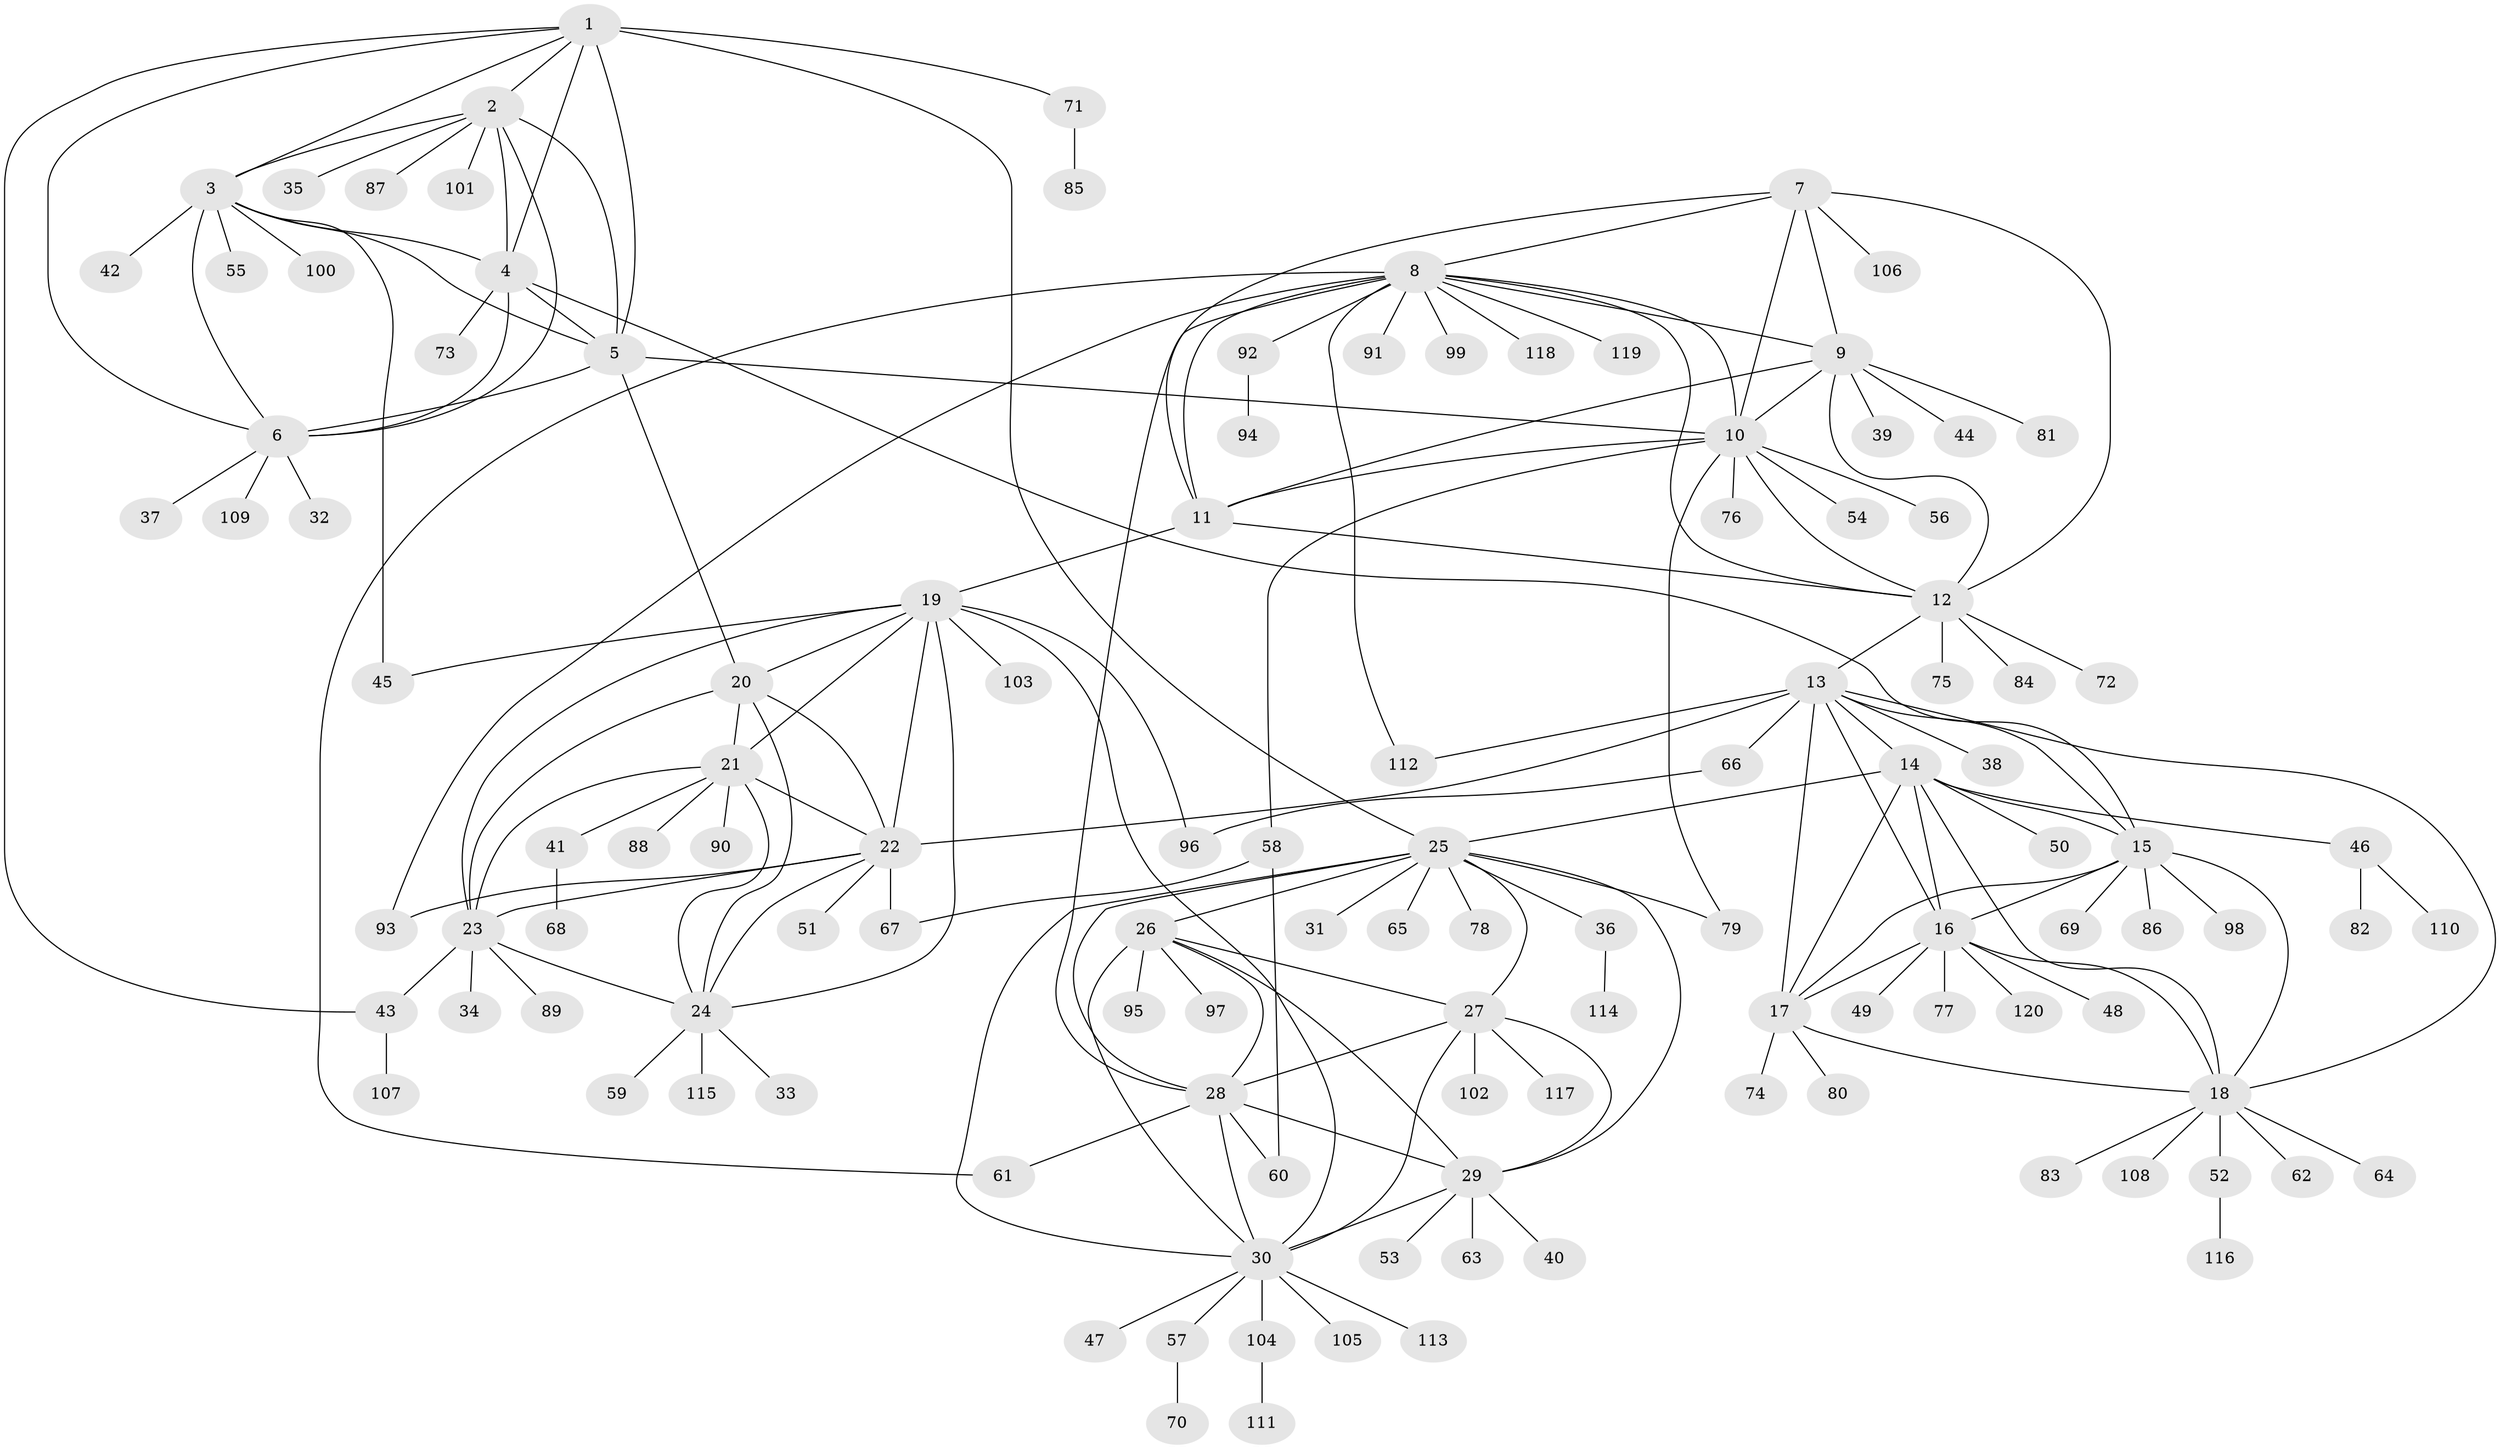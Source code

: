// Generated by graph-tools (version 1.1) at 2025/37/03/09/25 02:37:15]
// undirected, 120 vertices, 184 edges
graph export_dot {
graph [start="1"]
  node [color=gray90,style=filled];
  1;
  2;
  3;
  4;
  5;
  6;
  7;
  8;
  9;
  10;
  11;
  12;
  13;
  14;
  15;
  16;
  17;
  18;
  19;
  20;
  21;
  22;
  23;
  24;
  25;
  26;
  27;
  28;
  29;
  30;
  31;
  32;
  33;
  34;
  35;
  36;
  37;
  38;
  39;
  40;
  41;
  42;
  43;
  44;
  45;
  46;
  47;
  48;
  49;
  50;
  51;
  52;
  53;
  54;
  55;
  56;
  57;
  58;
  59;
  60;
  61;
  62;
  63;
  64;
  65;
  66;
  67;
  68;
  69;
  70;
  71;
  72;
  73;
  74;
  75;
  76;
  77;
  78;
  79;
  80;
  81;
  82;
  83;
  84;
  85;
  86;
  87;
  88;
  89;
  90;
  91;
  92;
  93;
  94;
  95;
  96;
  97;
  98;
  99;
  100;
  101;
  102;
  103;
  104;
  105;
  106;
  107;
  108;
  109;
  110;
  111;
  112;
  113;
  114;
  115;
  116;
  117;
  118;
  119;
  120;
  1 -- 2;
  1 -- 3;
  1 -- 4;
  1 -- 5;
  1 -- 6;
  1 -- 25;
  1 -- 43;
  1 -- 71;
  2 -- 3;
  2 -- 4;
  2 -- 5;
  2 -- 6;
  2 -- 35;
  2 -- 87;
  2 -- 101;
  3 -- 4;
  3 -- 5;
  3 -- 6;
  3 -- 42;
  3 -- 45;
  3 -- 55;
  3 -- 100;
  4 -- 5;
  4 -- 6;
  4 -- 15;
  4 -- 73;
  5 -- 6;
  5 -- 10;
  5 -- 20;
  6 -- 32;
  6 -- 37;
  6 -- 109;
  7 -- 8;
  7 -- 9;
  7 -- 10;
  7 -- 11;
  7 -- 12;
  7 -- 106;
  8 -- 9;
  8 -- 10;
  8 -- 11;
  8 -- 12;
  8 -- 28;
  8 -- 61;
  8 -- 91;
  8 -- 92;
  8 -- 93;
  8 -- 99;
  8 -- 112;
  8 -- 118;
  8 -- 119;
  9 -- 10;
  9 -- 11;
  9 -- 12;
  9 -- 39;
  9 -- 44;
  9 -- 81;
  10 -- 11;
  10 -- 12;
  10 -- 54;
  10 -- 56;
  10 -- 58;
  10 -- 76;
  10 -- 79;
  11 -- 12;
  11 -- 19;
  12 -- 13;
  12 -- 72;
  12 -- 75;
  12 -- 84;
  13 -- 14;
  13 -- 15;
  13 -- 16;
  13 -- 17;
  13 -- 18;
  13 -- 22;
  13 -- 38;
  13 -- 66;
  13 -- 112;
  14 -- 15;
  14 -- 16;
  14 -- 17;
  14 -- 18;
  14 -- 25;
  14 -- 46;
  14 -- 50;
  15 -- 16;
  15 -- 17;
  15 -- 18;
  15 -- 69;
  15 -- 86;
  15 -- 98;
  16 -- 17;
  16 -- 18;
  16 -- 48;
  16 -- 49;
  16 -- 77;
  16 -- 120;
  17 -- 18;
  17 -- 74;
  17 -- 80;
  18 -- 52;
  18 -- 62;
  18 -- 64;
  18 -- 83;
  18 -- 108;
  19 -- 20;
  19 -- 21;
  19 -- 22;
  19 -- 23;
  19 -- 24;
  19 -- 30;
  19 -- 45;
  19 -- 96;
  19 -- 103;
  20 -- 21;
  20 -- 22;
  20 -- 23;
  20 -- 24;
  21 -- 22;
  21 -- 23;
  21 -- 24;
  21 -- 41;
  21 -- 88;
  21 -- 90;
  22 -- 23;
  22 -- 24;
  22 -- 51;
  22 -- 67;
  22 -- 93;
  23 -- 24;
  23 -- 34;
  23 -- 43;
  23 -- 89;
  24 -- 33;
  24 -- 59;
  24 -- 115;
  25 -- 26;
  25 -- 27;
  25 -- 28;
  25 -- 29;
  25 -- 30;
  25 -- 31;
  25 -- 36;
  25 -- 65;
  25 -- 78;
  25 -- 79;
  26 -- 27;
  26 -- 28;
  26 -- 29;
  26 -- 30;
  26 -- 95;
  26 -- 97;
  27 -- 28;
  27 -- 29;
  27 -- 30;
  27 -- 102;
  27 -- 117;
  28 -- 29;
  28 -- 30;
  28 -- 60;
  28 -- 61;
  29 -- 30;
  29 -- 40;
  29 -- 53;
  29 -- 63;
  30 -- 47;
  30 -- 57;
  30 -- 104;
  30 -- 105;
  30 -- 113;
  36 -- 114;
  41 -- 68;
  43 -- 107;
  46 -- 82;
  46 -- 110;
  52 -- 116;
  57 -- 70;
  58 -- 60;
  58 -- 67;
  66 -- 96;
  71 -- 85;
  92 -- 94;
  104 -- 111;
}
